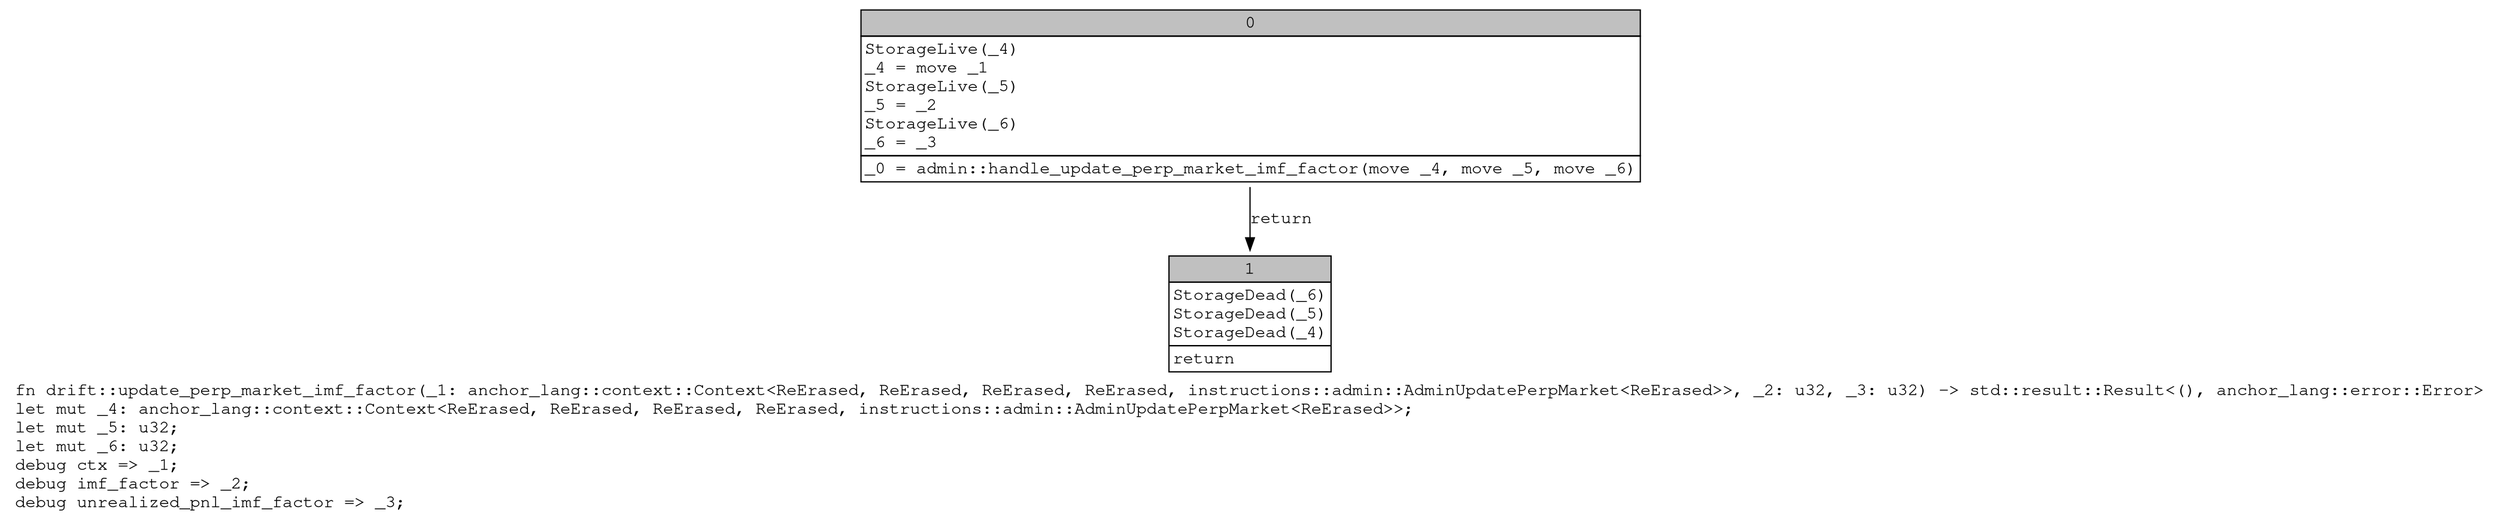 digraph Mir_0_20079 {
    graph [fontname="Courier, monospace"];
    node [fontname="Courier, monospace"];
    edge [fontname="Courier, monospace"];
    label=<fn drift::update_perp_market_imf_factor(_1: anchor_lang::context::Context&lt;ReErased, ReErased, ReErased, ReErased, instructions::admin::AdminUpdatePerpMarket&lt;ReErased&gt;&gt;, _2: u32, _3: u32) -&gt; std::result::Result&lt;(), anchor_lang::error::Error&gt;<br align="left"/>let mut _4: anchor_lang::context::Context&lt;ReErased, ReErased, ReErased, ReErased, instructions::admin::AdminUpdatePerpMarket&lt;ReErased&gt;&gt;;<br align="left"/>let mut _5: u32;<br align="left"/>let mut _6: u32;<br align="left"/>debug ctx =&gt; _1;<br align="left"/>debug imf_factor =&gt; _2;<br align="left"/>debug unrealized_pnl_imf_factor =&gt; _3;<br align="left"/>>;
    bb0__0_20079 [shape="none", label=<<table border="0" cellborder="1" cellspacing="0"><tr><td bgcolor="gray" align="center" colspan="1">0</td></tr><tr><td align="left" balign="left">StorageLive(_4)<br/>_4 = move _1<br/>StorageLive(_5)<br/>_5 = _2<br/>StorageLive(_6)<br/>_6 = _3<br/></td></tr><tr><td align="left">_0 = admin::handle_update_perp_market_imf_factor(move _4, move _5, move _6)</td></tr></table>>];
    bb1__0_20079 [shape="none", label=<<table border="0" cellborder="1" cellspacing="0"><tr><td bgcolor="gray" align="center" colspan="1">1</td></tr><tr><td align="left" balign="left">StorageDead(_6)<br/>StorageDead(_5)<br/>StorageDead(_4)<br/></td></tr><tr><td align="left">return</td></tr></table>>];
    bb0__0_20079 -> bb1__0_20079 [label="return"];
}
